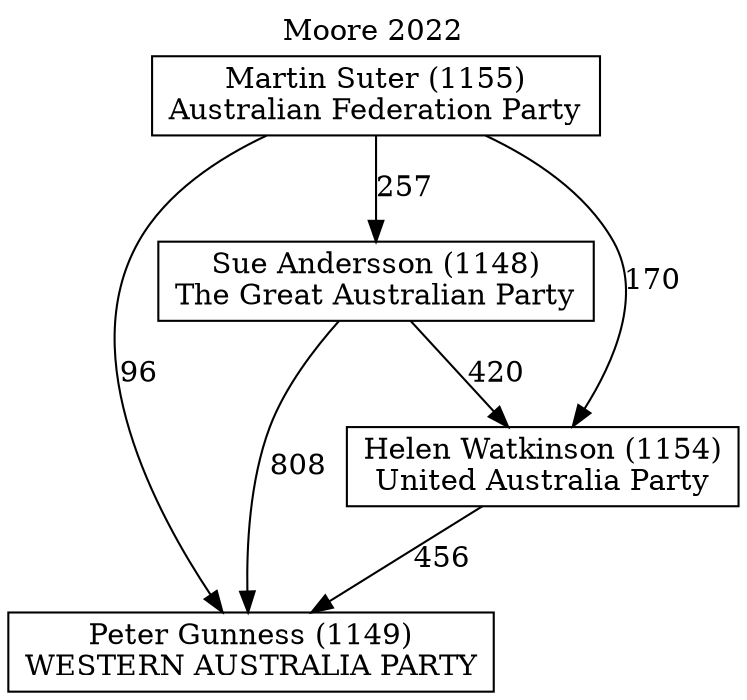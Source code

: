 // House preference flow
digraph "Peter Gunness (1149)_Moore_2022" {
	graph [label="Moore 2022" labelloc=t mclimit=10]
	node [shape=box]
	"Peter Gunness (1149)" [label="Peter Gunness (1149)
WESTERN AUSTRALIA PARTY"]
	"Sue Andersson (1148)" [label="Sue Andersson (1148)
The Great Australian Party"]
	"Martin Suter (1155)" [label="Martin Suter (1155)
Australian Federation Party"]
	"Helen Watkinson (1154)" [label="Helen Watkinson (1154)
United Australia Party"]
	"Sue Andersson (1148)" -> "Peter Gunness (1149)" [label=808]
	"Martin Suter (1155)" -> "Peter Gunness (1149)" [label=96]
	"Helen Watkinson (1154)" -> "Peter Gunness (1149)" [label=456]
	"Martin Suter (1155)" -> "Sue Andersson (1148)" [label=257]
	"Sue Andersson (1148)" -> "Helen Watkinson (1154)" [label=420]
	"Martin Suter (1155)" -> "Helen Watkinson (1154)" [label=170]
}
